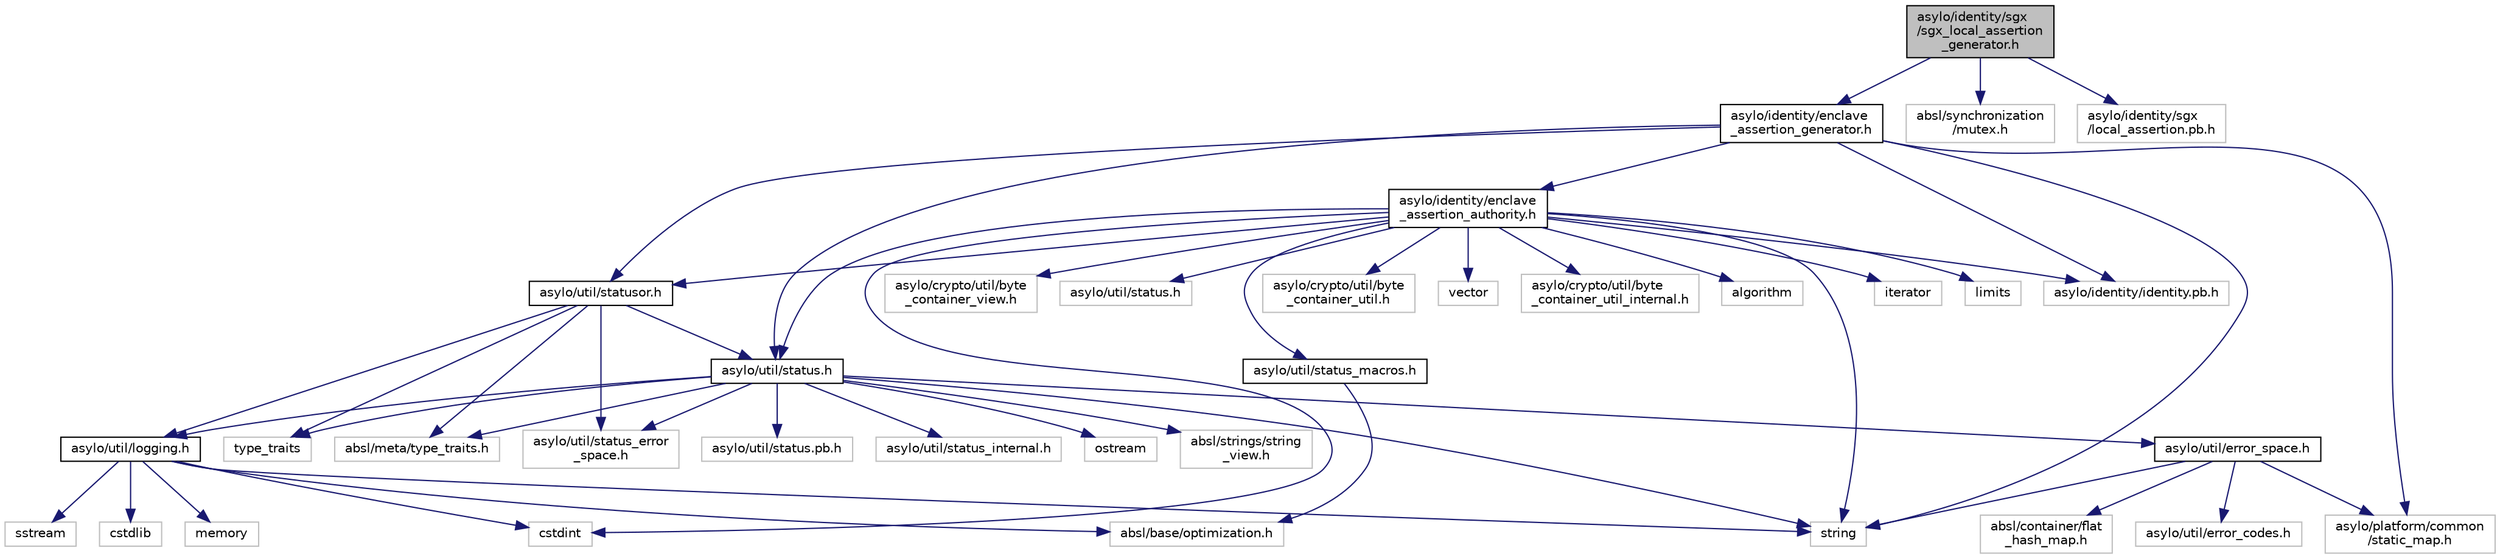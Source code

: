 digraph "asylo/identity/sgx/sgx_local_assertion_generator.h"
{
  edge [fontname="Helvetica",fontsize="10",labelfontname="Helvetica",labelfontsize="10"];
  node [fontname="Helvetica",fontsize="10",shape=record];
  Node0 [label="asylo/identity/sgx\l/sgx_local_assertion\l_generator.h",height=0.2,width=0.4,color="black", fillcolor="grey75", style="filled", fontcolor="black"];
  Node0 -> Node1 [color="midnightblue",fontsize="10",style="solid",fontname="Helvetica"];
  Node1 [label="asylo/identity/enclave\l_assertion_generator.h",height=0.2,width=0.4,color="black", fillcolor="white", style="filled",URL="$enclave__assertion__generator_8h.html"];
  Node1 -> Node2 [color="midnightblue",fontsize="10",style="solid",fontname="Helvetica"];
  Node2 [label="string",height=0.2,width=0.4,color="grey75", fillcolor="white", style="filled"];
  Node1 -> Node3 [color="midnightblue",fontsize="10",style="solid",fontname="Helvetica"];
  Node3 [label="asylo/identity/enclave\l_assertion_authority.h",height=0.2,width=0.4,color="black", fillcolor="white", style="filled",URL="$enclave__assertion__authority_8h.html"];
  Node3 -> Node2 [color="midnightblue",fontsize="10",style="solid",fontname="Helvetica"];
  Node3 -> Node4 [color="midnightblue",fontsize="10",style="solid",fontname="Helvetica"];
  Node4 [label="asylo/crypto/util/byte\l_container_util.h",height=0.2,width=0.4,color="grey75", fillcolor="white", style="filled"];
  Node3 -> Node5 [color="midnightblue",fontsize="10",style="solid",fontname="Helvetica"];
  Node5 [label="vector",height=0.2,width=0.4,color="grey75", fillcolor="white", style="filled"];
  Node3 -> Node6 [color="midnightblue",fontsize="10",style="solid",fontname="Helvetica"];
  Node6 [label="asylo/crypto/util/byte\l_container_util_internal.h",height=0.2,width=0.4,color="grey75", fillcolor="white", style="filled"];
  Node3 -> Node7 [color="midnightblue",fontsize="10",style="solid",fontname="Helvetica"];
  Node7 [label="algorithm",height=0.2,width=0.4,color="grey75", fillcolor="white", style="filled"];
  Node3 -> Node8 [color="midnightblue",fontsize="10",style="solid",fontname="Helvetica"];
  Node8 [label="cstdint",height=0.2,width=0.4,color="grey75", fillcolor="white", style="filled"];
  Node3 -> Node9 [color="midnightblue",fontsize="10",style="solid",fontname="Helvetica"];
  Node9 [label="iterator",height=0.2,width=0.4,color="grey75", fillcolor="white", style="filled"];
  Node3 -> Node10 [color="midnightblue",fontsize="10",style="solid",fontname="Helvetica"];
  Node10 [label="limits",height=0.2,width=0.4,color="grey75", fillcolor="white", style="filled"];
  Node3 -> Node11 [color="midnightblue",fontsize="10",style="solid",fontname="Helvetica"];
  Node11 [label="asylo/crypto/util/byte\l_container_view.h",height=0.2,width=0.4,color="grey75", fillcolor="white", style="filled"];
  Node3 -> Node12 [color="midnightblue",fontsize="10",style="solid",fontname="Helvetica"];
  Node12 [label="asylo/util/status.h",height=0.2,width=0.4,color="grey75", fillcolor="white", style="filled"];
  Node3 -> Node13 [color="midnightblue",fontsize="10",style="solid",fontname="Helvetica"];
  Node13 [label="asylo/identity/identity.pb.h",height=0.2,width=0.4,color="grey75", fillcolor="white", style="filled"];
  Node3 -> Node14 [color="midnightblue",fontsize="10",style="solid",fontname="Helvetica"];
  Node14 [label="asylo/util/status.h",height=0.2,width=0.4,color="black", fillcolor="white", style="filled",URL="$status_8h.html"];
  Node14 -> Node15 [color="midnightblue",fontsize="10",style="solid",fontname="Helvetica"];
  Node15 [label="ostream",height=0.2,width=0.4,color="grey75", fillcolor="white", style="filled"];
  Node14 -> Node2 [color="midnightblue",fontsize="10",style="solid",fontname="Helvetica"];
  Node14 -> Node16 [color="midnightblue",fontsize="10",style="solid",fontname="Helvetica"];
  Node16 [label="type_traits",height=0.2,width=0.4,color="grey75", fillcolor="white", style="filled"];
  Node14 -> Node17 [color="midnightblue",fontsize="10",style="solid",fontname="Helvetica"];
  Node17 [label="absl/meta/type_traits.h",height=0.2,width=0.4,color="grey75", fillcolor="white", style="filled"];
  Node14 -> Node18 [color="midnightblue",fontsize="10",style="solid",fontname="Helvetica"];
  Node18 [label="absl/strings/string\l_view.h",height=0.2,width=0.4,color="grey75", fillcolor="white", style="filled"];
  Node14 -> Node19 [color="midnightblue",fontsize="10",style="solid",fontname="Helvetica"];
  Node19 [label="asylo/util/logging.h",height=0.2,width=0.4,color="black", fillcolor="white", style="filled",URL="$logging_8h.html"];
  Node19 -> Node8 [color="midnightblue",fontsize="10",style="solid",fontname="Helvetica"];
  Node19 -> Node20 [color="midnightblue",fontsize="10",style="solid",fontname="Helvetica"];
  Node20 [label="cstdlib",height=0.2,width=0.4,color="grey75", fillcolor="white", style="filled"];
  Node19 -> Node21 [color="midnightblue",fontsize="10",style="solid",fontname="Helvetica"];
  Node21 [label="memory",height=0.2,width=0.4,color="grey75", fillcolor="white", style="filled"];
  Node19 -> Node22 [color="midnightblue",fontsize="10",style="solid",fontname="Helvetica"];
  Node22 [label="sstream",height=0.2,width=0.4,color="grey75", fillcolor="white", style="filled"];
  Node19 -> Node2 [color="midnightblue",fontsize="10",style="solid",fontname="Helvetica"];
  Node19 -> Node23 [color="midnightblue",fontsize="10",style="solid",fontname="Helvetica"];
  Node23 [label="absl/base/optimization.h",height=0.2,width=0.4,color="grey75", fillcolor="white", style="filled"];
  Node14 -> Node24 [color="midnightblue",fontsize="10",style="solid",fontname="Helvetica"];
  Node24 [label="asylo/util/error_space.h",height=0.2,width=0.4,color="black", fillcolor="white", style="filled",URL="$error__space_8h.html"];
  Node24 -> Node2 [color="midnightblue",fontsize="10",style="solid",fontname="Helvetica"];
  Node24 -> Node25 [color="midnightblue",fontsize="10",style="solid",fontname="Helvetica"];
  Node25 [label="absl/container/flat\l_hash_map.h",height=0.2,width=0.4,color="grey75", fillcolor="white", style="filled"];
  Node24 -> Node26 [color="midnightblue",fontsize="10",style="solid",fontname="Helvetica"];
  Node26 [label="asylo/platform/common\l/static_map.h",height=0.2,width=0.4,color="grey75", fillcolor="white", style="filled"];
  Node24 -> Node27 [color="midnightblue",fontsize="10",style="solid",fontname="Helvetica"];
  Node27 [label="asylo/util/error_codes.h",height=0.2,width=0.4,color="grey75", fillcolor="white", style="filled"];
  Node14 -> Node28 [color="midnightblue",fontsize="10",style="solid",fontname="Helvetica"];
  Node28 [label="asylo/util/status.pb.h",height=0.2,width=0.4,color="grey75", fillcolor="white", style="filled"];
  Node14 -> Node29 [color="midnightblue",fontsize="10",style="solid",fontname="Helvetica"];
  Node29 [label="asylo/util/status_error\l_space.h",height=0.2,width=0.4,color="grey75", fillcolor="white", style="filled"];
  Node14 -> Node30 [color="midnightblue",fontsize="10",style="solid",fontname="Helvetica"];
  Node30 [label="asylo/util/status_internal.h",height=0.2,width=0.4,color="grey75", fillcolor="white", style="filled"];
  Node3 -> Node31 [color="midnightblue",fontsize="10",style="solid",fontname="Helvetica"];
  Node31 [label="asylo/util/status_macros.h",height=0.2,width=0.4,color="black", fillcolor="white", style="filled",URL="$status__macros_8h.html"];
  Node31 -> Node23 [color="midnightblue",fontsize="10",style="solid",fontname="Helvetica"];
  Node3 -> Node32 [color="midnightblue",fontsize="10",style="solid",fontname="Helvetica"];
  Node32 [label="asylo/util/statusor.h",height=0.2,width=0.4,color="black", fillcolor="white", style="filled",URL="$statusor_8h.html"];
  Node32 -> Node16 [color="midnightblue",fontsize="10",style="solid",fontname="Helvetica"];
  Node32 -> Node17 [color="midnightblue",fontsize="10",style="solid",fontname="Helvetica"];
  Node32 -> Node19 [color="midnightblue",fontsize="10",style="solid",fontname="Helvetica"];
  Node32 -> Node14 [color="midnightblue",fontsize="10",style="solid",fontname="Helvetica"];
  Node32 -> Node29 [color="midnightblue",fontsize="10",style="solid",fontname="Helvetica"];
  Node1 -> Node13 [color="midnightblue",fontsize="10",style="solid",fontname="Helvetica"];
  Node1 -> Node26 [color="midnightblue",fontsize="10",style="solid",fontname="Helvetica"];
  Node1 -> Node14 [color="midnightblue",fontsize="10",style="solid",fontname="Helvetica"];
  Node1 -> Node32 [color="midnightblue",fontsize="10",style="solid",fontname="Helvetica"];
  Node0 -> Node33 [color="midnightblue",fontsize="10",style="solid",fontname="Helvetica"];
  Node33 [label="absl/synchronization\l/mutex.h",height=0.2,width=0.4,color="grey75", fillcolor="white", style="filled"];
  Node0 -> Node34 [color="midnightblue",fontsize="10",style="solid",fontname="Helvetica"];
  Node34 [label="asylo/identity/sgx\l/local_assertion.pb.h",height=0.2,width=0.4,color="grey75", fillcolor="white", style="filled"];
}
